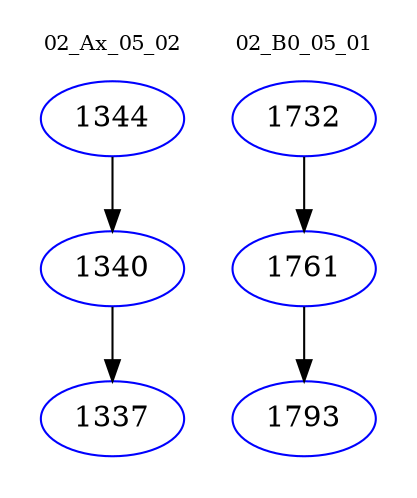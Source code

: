 digraph{
subgraph cluster_0 {
color = white
label = "02_Ax_05_02";
fontsize=10;
T0_1344 [label="1344", color="blue"]
T0_1344 -> T0_1340 [color="black"]
T0_1340 [label="1340", color="blue"]
T0_1340 -> T0_1337 [color="black"]
T0_1337 [label="1337", color="blue"]
}
subgraph cluster_1 {
color = white
label = "02_B0_05_01";
fontsize=10;
T1_1732 [label="1732", color="blue"]
T1_1732 -> T1_1761 [color="black"]
T1_1761 [label="1761", color="blue"]
T1_1761 -> T1_1793 [color="black"]
T1_1793 [label="1793", color="blue"]
}
}
